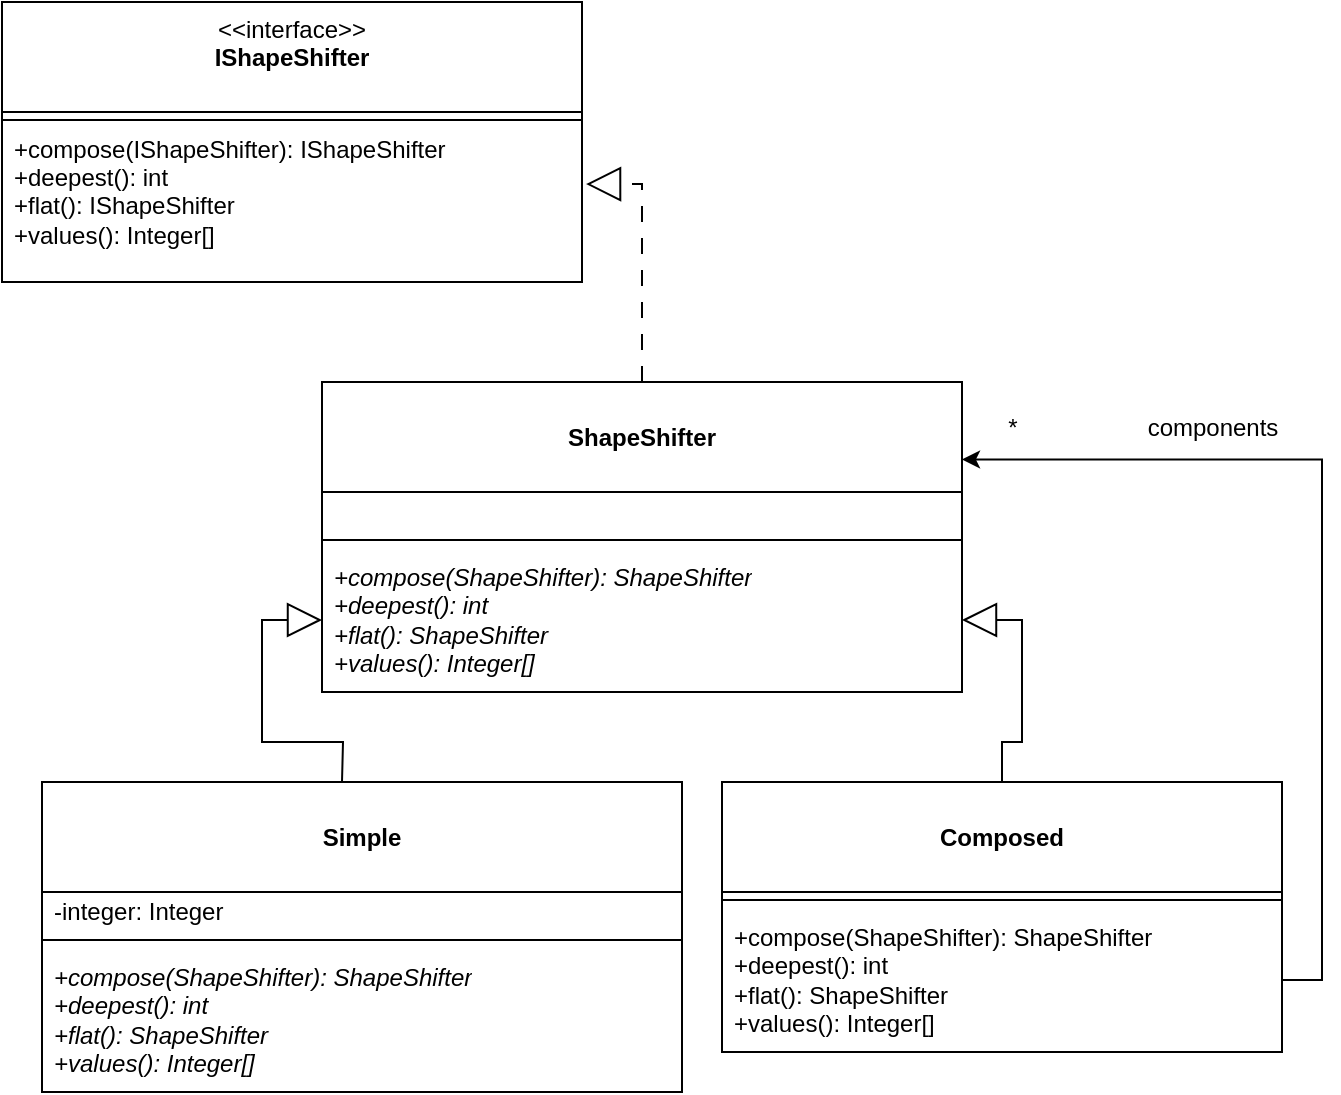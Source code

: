 <mxfile version="27.0.5">
  <diagram name="Página-1" id="X4VdbNFsGyIjqbWXqyM4">
    <mxGraphModel dx="690" dy="513" grid="1" gridSize="10" guides="1" tooltips="1" connect="1" arrows="1" fold="1" page="1" pageScale="1" pageWidth="827" pageHeight="1169" math="0" shadow="0">
      <root>
        <mxCell id="0" />
        <mxCell id="1" parent="0" />
        <mxCell id="GJnPJmMUFBzUPkyeDaMs-1" value="&amp;lt;&amp;lt;interface&amp;gt;&amp;gt;&lt;br&gt;&lt;b&gt;IShapeShifter&lt;/b&gt;&lt;div&gt;&lt;br/&gt;&lt;/div&gt;" style="swimlane;fontStyle=0;align=center;verticalAlign=top;childLayout=stackLayout;horizontal=1;startSize=55;horizontalStack=0;resizeParent=1;resizeParentMax=0;resizeLast=0;collapsible=0;marginBottom=0;html=1;whiteSpace=wrap;" vertex="1" parent="1">
          <mxGeometry x="50" y="40" width="290" height="140" as="geometry" />
        </mxCell>
        <mxCell id="GJnPJmMUFBzUPkyeDaMs-6" value="" style="line;strokeWidth=1;fillColor=none;align=left;verticalAlign=middle;spacingTop=-1;spacingLeft=3;spacingRight=3;rotatable=0;labelPosition=right;points=[];portConstraint=eastwest;" vertex="1" parent="GJnPJmMUFBzUPkyeDaMs-1">
          <mxGeometry y="55" width="290" height="8" as="geometry" />
        </mxCell>
        <mxCell id="GJnPJmMUFBzUPkyeDaMs-8" value="+compose(IShapeShifter): IShapeShifter&lt;div&gt;+deepest():&amp;nbsp;int&lt;/div&gt;&lt;div&gt;+flat(): IShapeShifter&lt;/div&gt;&lt;div&gt;+values(): Integer[]&lt;br&gt;&lt;div&gt;&lt;div&gt;&lt;br&gt;&lt;/div&gt;&lt;/div&gt;&lt;/div&gt;" style="text;html=1;strokeColor=none;fillColor=none;align=left;verticalAlign=middle;spacingLeft=4;spacingRight=4;overflow=hidden;rotatable=0;points=[[0,0.5],[1,0.5]];portConstraint=eastwest;whiteSpace=wrap;" vertex="1" parent="GJnPJmMUFBzUPkyeDaMs-1">
          <mxGeometry y="63" width="290" height="77" as="geometry" />
        </mxCell>
        <mxCell id="GJnPJmMUFBzUPkyeDaMs-9" value="&lt;br&gt;&lt;b&gt;ShapeShifter&lt;/b&gt;" style="swimlane;fontStyle=0;align=center;verticalAlign=top;childLayout=stackLayout;horizontal=1;startSize=55;horizontalStack=0;resizeParent=1;resizeParentMax=0;resizeLast=0;collapsible=0;marginBottom=0;html=1;whiteSpace=wrap;" vertex="1" parent="1">
          <mxGeometry x="210" y="230" width="320" height="155" as="geometry" />
        </mxCell>
        <mxCell id="GJnPJmMUFBzUPkyeDaMs-13" value="&lt;div&gt;&lt;br&gt;&lt;/div&gt;" style="text;html=1;strokeColor=none;fillColor=none;align=left;verticalAlign=middle;spacingLeft=4;spacingRight=4;overflow=hidden;rotatable=0;points=[[0,0.5],[1,0.5]];portConstraint=eastwest;whiteSpace=wrap;" vertex="1" parent="GJnPJmMUFBzUPkyeDaMs-9">
          <mxGeometry y="55" width="320" height="20" as="geometry" />
        </mxCell>
        <mxCell id="GJnPJmMUFBzUPkyeDaMs-14" value="" style="line;strokeWidth=1;fillColor=none;align=left;verticalAlign=middle;spacingTop=-1;spacingLeft=3;spacingRight=3;rotatable=0;labelPosition=right;points=[];portConstraint=eastwest;" vertex="1" parent="GJnPJmMUFBzUPkyeDaMs-9">
          <mxGeometry y="75" width="320" height="8" as="geometry" />
        </mxCell>
        <mxCell id="GJnPJmMUFBzUPkyeDaMs-16" value="&lt;i&gt;+compose(ShapeShifter): ShapeShifter&lt;/i&gt;&lt;div&gt;&lt;i&gt;+deepest():&amp;nbsp;int&lt;/i&gt;&lt;/div&gt;&lt;div&gt;&lt;i&gt;+flat(): ShapeShifter&lt;/i&gt;&lt;/div&gt;&lt;div&gt;&lt;i&gt;+values(): Integer[]&lt;/i&gt;&lt;/div&gt;" style="text;html=1;strokeColor=none;fillColor=none;align=left;verticalAlign=middle;spacingLeft=4;spacingRight=4;overflow=hidden;rotatable=0;points=[[0,0.5],[1,0.5]];portConstraint=eastwest;whiteSpace=wrap;" vertex="1" parent="GJnPJmMUFBzUPkyeDaMs-9">
          <mxGeometry y="83" width="320" height="72" as="geometry" />
        </mxCell>
        <mxCell id="GJnPJmMUFBzUPkyeDaMs-17" style="edgeStyle=orthogonalEdgeStyle;rounded=0;orthogonalLoop=1;jettySize=auto;html=1;exitX=0.5;exitY=0;exitDx=0;exitDy=0;entryX=1.007;entryY=0.364;entryDx=0;entryDy=0;entryPerimeter=0;endArrow=block;endFill=0;endSize=15;dashed=1;dashPattern=8 8;" edge="1" parent="1" source="GJnPJmMUFBzUPkyeDaMs-9" target="GJnPJmMUFBzUPkyeDaMs-8">
          <mxGeometry relative="1" as="geometry" />
        </mxCell>
        <mxCell id="GJnPJmMUFBzUPkyeDaMs-18" value="&lt;br&gt;&lt;b&gt;Composed&lt;/b&gt;" style="swimlane;fontStyle=0;align=center;verticalAlign=top;childLayout=stackLayout;horizontal=1;startSize=55;horizontalStack=0;resizeParent=1;resizeParentMax=0;resizeLast=0;collapsible=0;marginBottom=0;html=1;whiteSpace=wrap;" vertex="1" parent="1">
          <mxGeometry x="410" y="430" width="280" height="135" as="geometry" />
        </mxCell>
        <mxCell id="GJnPJmMUFBzUPkyeDaMs-20" value="" style="line;strokeWidth=1;fillColor=none;align=left;verticalAlign=middle;spacingTop=-1;spacingLeft=3;spacingRight=3;rotatable=0;labelPosition=right;points=[];portConstraint=eastwest;" vertex="1" parent="GJnPJmMUFBzUPkyeDaMs-18">
          <mxGeometry y="55" width="280" height="8" as="geometry" />
        </mxCell>
        <mxCell id="GJnPJmMUFBzUPkyeDaMs-21" value="+compose(ShapeShifter): ShapeShifter&lt;div&gt;+deepest():&amp;nbsp;int&lt;/div&gt;&lt;div&gt;+flat(): ShapeShifter&lt;/div&gt;&lt;div&gt;+values(): Integer[]&lt;/div&gt;" style="text;html=1;strokeColor=none;fillColor=none;align=left;verticalAlign=middle;spacingLeft=4;spacingRight=4;overflow=hidden;rotatable=0;points=[[0,0.5],[1,0.5]];portConstraint=eastwest;whiteSpace=wrap;" vertex="1" parent="GJnPJmMUFBzUPkyeDaMs-18">
          <mxGeometry y="63" width="280" height="72" as="geometry" />
        </mxCell>
        <mxCell id="GJnPJmMUFBzUPkyeDaMs-22" style="edgeStyle=orthogonalEdgeStyle;rounded=0;orthogonalLoop=1;jettySize=auto;html=1;exitX=1;exitY=0.5;exitDx=0;exitDy=0;entryX=1;entryY=0.25;entryDx=0;entryDy=0;" edge="1" parent="1" source="GJnPJmMUFBzUPkyeDaMs-21" target="GJnPJmMUFBzUPkyeDaMs-9">
          <mxGeometry relative="1" as="geometry" />
        </mxCell>
        <mxCell id="GJnPJmMUFBzUPkyeDaMs-23" value="*" style="text;html=1;align=center;verticalAlign=middle;resizable=0;points=[];autosize=1;strokeColor=none;fillColor=none;" vertex="1" parent="1">
          <mxGeometry x="540" y="238" width="30" height="30" as="geometry" />
        </mxCell>
        <mxCell id="GJnPJmMUFBzUPkyeDaMs-24" value="components" style="text;html=1;align=center;verticalAlign=middle;resizable=0;points=[];autosize=1;strokeColor=none;fillColor=none;" vertex="1" parent="1">
          <mxGeometry x="610" y="238" width="90" height="30" as="geometry" />
        </mxCell>
        <mxCell id="GJnPJmMUFBzUPkyeDaMs-25" style="edgeStyle=orthogonalEdgeStyle;rounded=0;orthogonalLoop=1;jettySize=auto;html=1;exitX=0.5;exitY=0;exitDx=0;exitDy=0;endSize=15;endArrow=block;endFill=0;" edge="1" parent="1" source="GJnPJmMUFBzUPkyeDaMs-18" target="GJnPJmMUFBzUPkyeDaMs-16">
          <mxGeometry relative="1" as="geometry" />
        </mxCell>
        <mxCell id="GJnPJmMUFBzUPkyeDaMs-29" style="edgeStyle=orthogonalEdgeStyle;rounded=0;orthogonalLoop=1;jettySize=auto;html=1;exitX=0.5;exitY=0;exitDx=0;exitDy=0;endSize=15;endArrow=block;endFill=0;entryX=0;entryY=0.5;entryDx=0;entryDy=0;" edge="1" parent="1" target="GJnPJmMUFBzUPkyeDaMs-16">
          <mxGeometry relative="1" as="geometry">
            <mxPoint x="360" y="390" as="targetPoint" />
            <mxPoint x="220" y="430" as="sourcePoint" />
          </mxGeometry>
        </mxCell>
        <mxCell id="GJnPJmMUFBzUPkyeDaMs-33" value="&lt;br&gt;&lt;b&gt;Simple&lt;/b&gt;" style="swimlane;fontStyle=0;align=center;verticalAlign=top;childLayout=stackLayout;horizontal=1;startSize=55;horizontalStack=0;resizeParent=1;resizeParentMax=0;resizeLast=0;collapsible=0;marginBottom=0;html=1;whiteSpace=wrap;" vertex="1" parent="1">
          <mxGeometry x="70" y="430" width="320" height="155" as="geometry" />
        </mxCell>
        <mxCell id="GJnPJmMUFBzUPkyeDaMs-34" value="-integer: Integer" style="text;html=1;strokeColor=none;fillColor=none;align=left;verticalAlign=middle;spacingLeft=4;spacingRight=4;overflow=hidden;rotatable=0;points=[[0,0.5],[1,0.5]];portConstraint=eastwest;whiteSpace=wrap;" vertex="1" parent="GJnPJmMUFBzUPkyeDaMs-33">
          <mxGeometry y="55" width="320" height="20" as="geometry" />
        </mxCell>
        <mxCell id="GJnPJmMUFBzUPkyeDaMs-35" value="" style="line;strokeWidth=1;fillColor=none;align=left;verticalAlign=middle;spacingTop=-1;spacingLeft=3;spacingRight=3;rotatable=0;labelPosition=right;points=[];portConstraint=eastwest;" vertex="1" parent="GJnPJmMUFBzUPkyeDaMs-33">
          <mxGeometry y="75" width="320" height="8" as="geometry" />
        </mxCell>
        <mxCell id="GJnPJmMUFBzUPkyeDaMs-36" value="&lt;i&gt;+compose(ShapeShifter): ShapeShifter&lt;/i&gt;&lt;div&gt;&lt;i&gt;+deepest():&amp;nbsp;int&lt;/i&gt;&lt;/div&gt;&lt;div&gt;&lt;i&gt;+flat(): ShapeShifter&lt;/i&gt;&lt;/div&gt;&lt;div&gt;&lt;i&gt;+values(): Integer[]&lt;/i&gt;&lt;/div&gt;" style="text;html=1;strokeColor=none;fillColor=none;align=left;verticalAlign=middle;spacingLeft=4;spacingRight=4;overflow=hidden;rotatable=0;points=[[0,0.5],[1,0.5]];portConstraint=eastwest;whiteSpace=wrap;" vertex="1" parent="GJnPJmMUFBzUPkyeDaMs-33">
          <mxGeometry y="83" width="320" height="72" as="geometry" />
        </mxCell>
      </root>
    </mxGraphModel>
  </diagram>
</mxfile>
